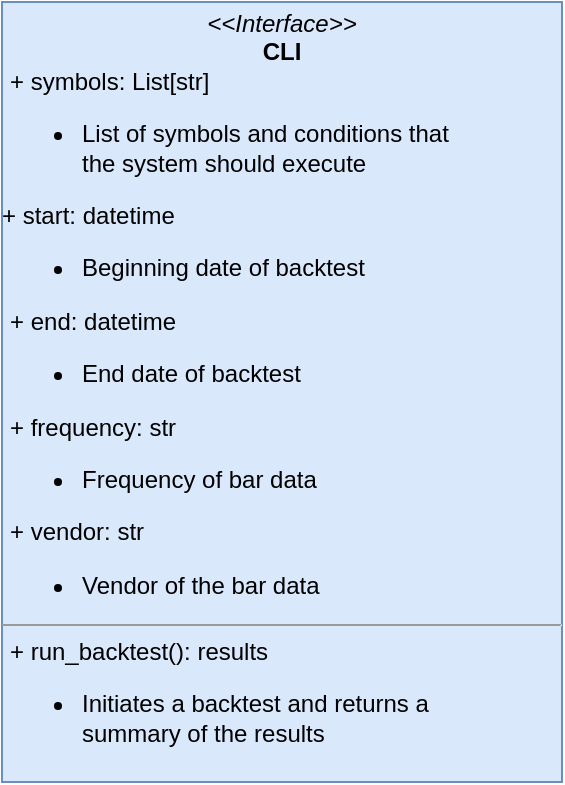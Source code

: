 <mxfile version="14.9.6" type="device"><diagram name="Page-1" id="9f46799a-70d6-7492-0946-bef42562c5a5"><mxGraphModel dx="1746" dy="957" grid="1" gridSize="10" guides="1" tooltips="1" connect="1" arrows="1" fold="1" page="1" pageScale="1" pageWidth="1100" pageHeight="850" background="none" math="0" shadow="0"><root><mxCell id="0"/><mxCell id="1" parent="0"/><UserObject label="&lt;p style=&quot;margin: 0px ; margin-top: 4px ; text-align: center&quot;&gt;&lt;i&gt;&amp;lt;&amp;lt;Interface&amp;gt;&amp;gt;&lt;/i&gt;&lt;br&gt;&lt;b&gt;CLI&lt;/b&gt;&lt;/p&gt;&lt;p style=&quot;margin: 0px ; margin-left: 4px&quot;&gt;+ symbols: List[str]&lt;/p&gt;&lt;p style=&quot;margin: 0px ; margin-left: 4px&quot;&gt;&lt;/p&gt;&lt;ul&gt;&lt;li&gt;List of symbols and conditions that &lt;br&gt;the system&amp;nbsp;should execute&lt;/li&gt;&lt;/ul&gt;+ start: datetime&lt;p&gt;&lt;/p&gt;&lt;p style=&quot;margin: 0px ; margin-left: 4px&quot;&gt;&lt;/p&gt;&lt;ul&gt;&lt;li&gt;Beginning date of backtest&lt;/li&gt;&lt;/ul&gt;&lt;p style=&quot;margin: 0px ; margin-left: 4px&quot;&gt;+ end: datetime&lt;/p&gt;&lt;p style=&quot;margin: 0px ; margin-left: 4px&quot;&gt;&lt;/p&gt;&lt;ul&gt;&lt;li&gt;End date of backtest&lt;/li&gt;&lt;/ul&gt;&lt;p&gt;&lt;/p&gt;&lt;p style=&quot;margin: 0px ; margin-left: 4px&quot;&gt;+ frequency: str&lt;/p&gt;&lt;p style=&quot;margin: 0px ; margin-left: 4px&quot;&gt;&lt;/p&gt;&lt;ul&gt;&lt;li&gt;Frequency of bar data&lt;/li&gt;&lt;/ul&gt;&lt;p style=&quot;margin: 0px ; margin-left: 4px&quot;&gt;+ vendor: str&lt;/p&gt;&lt;p style=&quot;margin: 0px ; margin-left: 4px&quot;&gt;&lt;/p&gt;&lt;ul&gt;&lt;li&gt;Vendor of the bar data&lt;/li&gt;&lt;/ul&gt;&lt;hr size=&quot;1&quot;&gt;&lt;p style=&quot;margin: 0px ; margin-left: 4px&quot;&gt;+ run_backtest(): results&lt;/p&gt;&lt;p style=&quot;margin: 0px ; margin-left: 4px&quot;&gt;&lt;/p&gt;&lt;ul&gt;&lt;li&gt;Initiates a backtest and returns a &lt;br&gt;summary of the results&lt;/li&gt;&lt;/ul&gt;&lt;p&gt;&lt;/p&gt;&lt;p style=&quot;margin: 0px ; margin-left: 4px&quot;&gt;&lt;br&gt;&lt;br&gt;&lt;/p&gt;" id="Rfkd1E1OTTrxkZarb_JH-1"><mxCell style="verticalAlign=top;align=left;overflow=fill;fontSize=12;fontFamily=Helvetica;html=1;fillColor=#dae8fc;strokeColor=#6c8ebf;" vertex="1" parent="1"><mxGeometry x="410" y="230" width="280" height="390" as="geometry"/></mxCell></UserObject></root></mxGraphModel></diagram></mxfile>